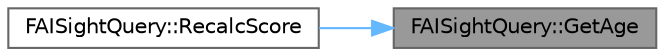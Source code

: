 digraph "FAISightQuery::GetAge"
{
 // INTERACTIVE_SVG=YES
 // LATEX_PDF_SIZE
  bgcolor="transparent";
  edge [fontname=Helvetica,fontsize=10,labelfontname=Helvetica,labelfontsize=10];
  node [fontname=Helvetica,fontsize=10,shape=box,height=0.2,width=0.4];
  rankdir="RL";
  Node1 [id="Node000001",label="FAISightQuery::GetAge",height=0.2,width=0.4,color="gray40", fillcolor="grey60", style="filled", fontcolor="black",tooltip="Note: This should only be called on queries that are queued up for later processing (in SightQueriesO..."];
  Node1 -> Node2 [id="edge1_Node000001_Node000002",dir="back",color="steelblue1",style="solid",tooltip=" "];
  Node2 [id="Node000002",label="FAISightQuery::RecalcScore",height=0.2,width=0.4,color="grey40", fillcolor="white", style="filled",URL="$d6/ddd/structFAISightQuery.html#ab4355a53917863fe40f3e466edb890c1",tooltip="Note: This should only be called on queries that are queued up for later processing (in SightQueriesO..."];
}
